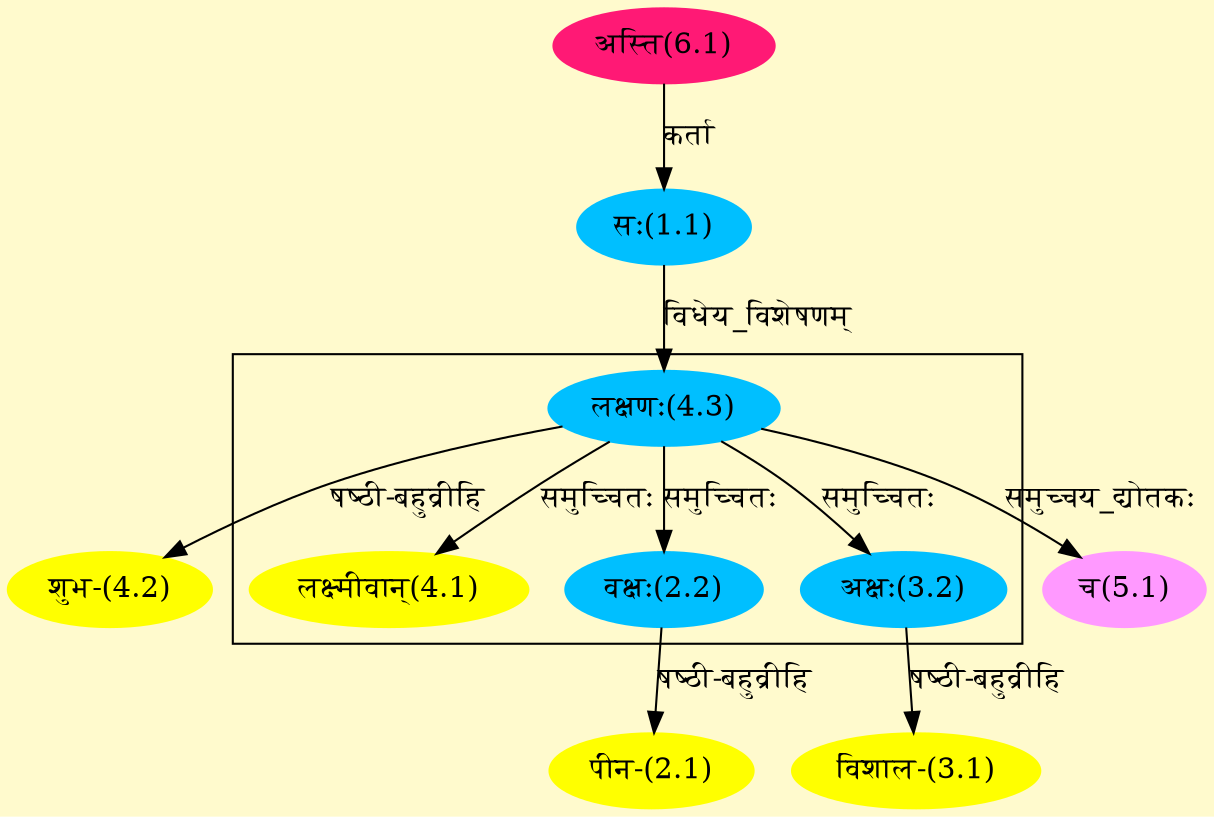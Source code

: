 digraph G{
rankdir=BT;
 compound=true;
 bgcolor="lemonchiffon1";

subgraph cluster_1{
Node2_2 [style=filled, color="#00BFFF" label = "वक्षः(2.2)"]
Node4_3 [style=filled, color="#00BFFF" label = "लक्षणः(4.3)"]
Node3_2 [style=filled, color="#00BFFF" label = "अक्षः(3.2)"]
Node4_1 [style=filled, color="#FFFF00" label = "लक्ष्मीवान्(4.1)"]

}
Node1_1 [style=filled, color="#00BFFF" label = "सः(1.1)"]
Node6_1 [style=filled, color="#FF1975" label = "अस्ति(6.1)"]
Node2_1 [style=filled, color="#FFFF00" label = "पीन-(2.1)"]
Node2_2 [style=filled, color="#00BFFF" label = "वक्षः(2.2)"]
Node3_1 [style=filled, color="#FFFF00" label = "विशाल-(3.1)"]
Node3_2 [style=filled, color="#00BFFF" label = "अक्षः(3.2)"]
Node4_2 [style=filled, color="#FFFF00" label = "शुभ-(4.2)"]
Node4_3 [style=filled, color="#00BFFF" label = "लक्षणः(4.3)"]
Node5_1 [style=filled, color="#FF99FF" label = "च(5.1)"]
/* Start of Relations section */

Node1_1 -> Node6_1 [  label="कर्ता"  dir="back" ]
Node2_1 -> Node2_2 [  label="षष्ठी-बहुव्रीहि"  dir="back" ]
Node2_2 -> Node4_3 [  label="समुच्चितः"  dir="back" ]
Node3_1 -> Node3_2 [  label="षष्ठी-बहुव्रीहि"  dir="back" ]
Node3_2 -> Node4_3 [  label="समुच्चितः"  dir="back" ]
Node4_1 -> Node4_3 [  label="समुच्चितः"  dir="back" ]
Node4_2 -> Node4_3 [  label="षष्ठी-बहुव्रीहि"  dir="back" ]
Node4_3 -> Node1_1 [  label="विधेय_विशेषणम्"  dir="back" ]
Node5_1 -> Node4_3 [  label="समुच्चय_द्योतकः"  dir="back" ]
}
